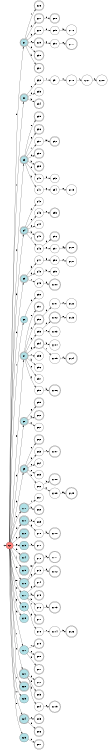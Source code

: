 digraph APTAALF {
__start0 [style = invis, shape = none, label = "", width = 0, height = 0];

rankdir=LR;
size="8,5";

s0 [style="filled", color="black", fillcolor="#ff817b" shape="circle", label="q0"];
s1 [style="rounded,filled", color="black", fillcolor="powderblue" shape="doublecircle", label="q1"];
s2 [style="rounded,filled", color="black", fillcolor="powderblue" shape="doublecircle", label="q2"];
s3 [style="rounded,filled", color="black", fillcolor="powderblue" shape="doublecircle", label="q3"];
s4 [style="rounded,filled", color="black", fillcolor="powderblue" shape="doublecircle", label="q4"];
s5 [style="rounded,filled", color="black", fillcolor="powderblue" shape="doublecircle", label="q5"];
s6 [style="filled", color="black", fillcolor="powderblue" shape="circle", label="q6"];
s7 [style="rounded,filled", color="black", fillcolor="powderblue" shape="doublecircle", label="q7"];
s8 [style="rounded,filled", color="black", fillcolor="powderblue" shape="doublecircle", label="q8"];
s9 [style="rounded,filled", color="black", fillcolor="powderblue" shape="doublecircle", label="q9"];
s10 [style="rounded,filled", color="black", fillcolor="powderblue" shape="doublecircle", label="q10"];
s11 [style="rounded,filled", color="black", fillcolor="powderblue" shape="doublecircle", label="q11"];
s12 [style="rounded,filled", color="black", fillcolor="powderblue" shape="doublecircle", label="q12"];
s13 [style="filled", color="black", fillcolor="powderblue" shape="circle", label="q13"];
s14 [style="rounded,filled", color="black", fillcolor="powderblue" shape="doublecircle", label="q14"];
s15 [style="rounded,filled", color="black", fillcolor="powderblue" shape="doublecircle", label="q15"];
s16 [style="rounded,filled", color="black", fillcolor="powderblue" shape="doublecircle", label="q16"];
s17 [style="filled", color="black", fillcolor="powderblue" shape="circle", label="q17"];
s18 [style="filled", color="black", fillcolor="powderblue" shape="circle", label="q18"];
s19 [style="filled", color="black", fillcolor="powderblue" shape="circle", label="q19"];
s20 [style="filled", color="black", fillcolor="powderblue" shape="circle", label="q20"];
s21 [style="rounded,filled", color="black", fillcolor="powderblue" shape="doublecircle", label="q21"];
s22 [style="rounded,filled", color="black", fillcolor="powderblue" shape="doublecircle", label="q22"];
s23 [style="filled", color="black", fillcolor="powderblue" shape="circle", label="q23"];
s24 [style="rounded,filled", color="black", fillcolor="powderblue" shape="doublecircle", label="q24"];
s25 [style="filled", color="black", fillcolor="powderblue" shape="circle", label="q25"];
s26 [style="rounded,filled", color="black", fillcolor="white" shape="doublecircle", label="q26"];
s27 [style="rounded,filled", color="black", fillcolor="white" shape="doublecircle", label="q27"];
s28 [style="filled", color="black", fillcolor="white" shape="circle", label="q28"];
s29 [style="rounded,filled", color="black", fillcolor="white" shape="doublecircle", label="q29"];
s30 [style="rounded,filled", color="black", fillcolor="white" shape="doublecircle", label="q30"];
s31 [style="rounded,filled", color="black", fillcolor="white" shape="doublecircle", label="q31"];
s32 [style="filled", color="black", fillcolor="white" shape="circle", label="q32"];
s33 [style="filled", color="black", fillcolor="white" shape="circle", label="q33"];
s34 [style="rounded,filled", color="black", fillcolor="white" shape="doublecircle", label="q34"];
s35 [style="rounded,filled", color="black", fillcolor="white" shape="doublecircle", label="q35"];
s36 [style="rounded,filled", color="black", fillcolor="white" shape="doublecircle", label="q36"];
s37 [style="filled", color="black", fillcolor="white" shape="circle", label="q37"];
s38 [style="rounded,filled", color="black", fillcolor="white" shape="doublecircle", label="q38"];
s39 [style="rounded,filled", color="black", fillcolor="white" shape="doublecircle", label="q39"];
s40 [style="filled", color="black", fillcolor="white" shape="circle", label="q40"];
s41 [style="filled", color="black", fillcolor="white" shape="circle", label="q41"];
s42 [style="filled", color="black", fillcolor="white" shape="circle", label="q42"];
s43 [style="filled", color="black", fillcolor="white" shape="circle", label="q43"];
s44 [style="filled", color="black", fillcolor="white" shape="circle", label="q44"];
s45 [style="rounded,filled", color="black", fillcolor="white" shape="doublecircle", label="q45"];
s46 [style="filled", color="black", fillcolor="white" shape="circle", label="q46"];
s47 [style="filled", color="black", fillcolor="white" shape="circle", label="q47"];
s48 [style="filled", color="black", fillcolor="white" shape="circle", label="q48"];
s49 [style="filled", color="black", fillcolor="white" shape="circle", label="q49"];
s50 [style="filled", color="black", fillcolor="white" shape="circle", label="q50"];
s51 [style="rounded,filled", color="black", fillcolor="white" shape="doublecircle", label="q51"];
s52 [style="rounded,filled", color="black", fillcolor="white" shape="doublecircle", label="q52"];
s53 [style="filled", color="black", fillcolor="white" shape="circle", label="q53"];
s54 [style="rounded,filled", color="black", fillcolor="white" shape="doublecircle", label="q54"];
s55 [style="filled", color="black", fillcolor="white" shape="circle", label="q55"];
s56 [style="filled", color="black", fillcolor="white" shape="circle", label="q56"];
s57 [style="filled", color="black", fillcolor="white" shape="circle", label="q57"];
s58 [style="filled", color="black", fillcolor="white" shape="circle", label="q58"];
s59 [style="rounded,filled", color="black", fillcolor="white" shape="doublecircle", label="q59"];
s60 [style="rounded,filled", color="black", fillcolor="white" shape="doublecircle", label="q60"];
s61 [style="filled", color="black", fillcolor="white" shape="circle", label="q61"];
s62 [style="rounded,filled", color="black", fillcolor="white" shape="doublecircle", label="q62"];
s63 [style="filled", color="black", fillcolor="white" shape="circle", label="q63"];
s64 [style="filled", color="black", fillcolor="white" shape="circle", label="q64"];
s65 [style="filled", color="black", fillcolor="white" shape="circle", label="q65"];
s66 [style="filled", color="black", fillcolor="white" shape="circle", label="q66"];
s67 [style="filled", color="black", fillcolor="white" shape="circle", label="q67"];
s68 [style="rounded,filled", color="black", fillcolor="white" shape="doublecircle", label="q68"];
s69 [style="filled", color="black", fillcolor="white" shape="circle", label="q69"];
s70 [style="filled", color="black", fillcolor="white" shape="circle", label="q70"];
s71 [style="rounded,filled", color="black", fillcolor="white" shape="doublecircle", label="q71"];
s72 [style="rounded,filled", color="black", fillcolor="white" shape="doublecircle", label="q72"];
s73 [style="filled", color="black", fillcolor="white" shape="circle", label="q73"];
s74 [style="rounded,filled", color="black", fillcolor="white" shape="doublecircle", label="q74"];
s75 [style="rounded,filled", color="black", fillcolor="white" shape="doublecircle", label="q75"];
s76 [style="filled", color="black", fillcolor="white" shape="circle", label="q76"];
s77 [style="rounded,filled", color="black", fillcolor="white" shape="doublecircle", label="q77"];
s78 [style="filled", color="black", fillcolor="white" shape="circle", label="q78"];
s79 [style="rounded,filled", color="black", fillcolor="white" shape="doublecircle", label="q79"];
s80 [style="rounded,filled", color="black", fillcolor="white" shape="doublecircle", label="q80"];
s81 [style="rounded,filled", color="black", fillcolor="white" shape="doublecircle", label="q81"];
s82 [style="rounded,filled", color="black", fillcolor="white" shape="doublecircle", label="q82"];
s83 [style="rounded,filled", color="black", fillcolor="white" shape="doublecircle", label="q83"];
s84 [style="filled", color="black", fillcolor="white" shape="circle", label="q84"];
s85 [style="rounded,filled", color="black", fillcolor="white" shape="doublecircle", label="q85"];
s86 [style="rounded,filled", color="black", fillcolor="white" shape="doublecircle", label="q86"];
s87 [style="rounded,filled", color="black", fillcolor="white" shape="doublecircle", label="q87"];
s88 [style="rounded,filled", color="black", fillcolor="white" shape="doublecircle", label="q88"];
s89 [style="filled", color="black", fillcolor="white" shape="circle", label="q89"];
s90 [style="filled", color="black", fillcolor="white" shape="circle", label="q90"];
s91 [style="filled", color="black", fillcolor="white" shape="circle", label="q91"];
s92 [style="rounded,filled", color="black", fillcolor="white" shape="doublecircle", label="q92"];
s93 [style="filled", color="black", fillcolor="white" shape="circle", label="q93"];
s94 [style="filled", color="black", fillcolor="white" shape="circle", label="q94"];
s95 [style="rounded,filled", color="black", fillcolor="white" shape="doublecircle", label="q95"];
s96 [style="rounded,filled", color="black", fillcolor="white" shape="doublecircle", label="q96"];
s97 [style="filled", color="black", fillcolor="white" shape="circle", label="q97"];
s98 [style="filled", color="black", fillcolor="white" shape="circle", label="q98"];
s99 [style="filled", color="black", fillcolor="white" shape="circle", label="q99"];
s100 [style="rounded,filled", color="black", fillcolor="white" shape="doublecircle", label="q100"];
s101 [style="filled", color="black", fillcolor="white" shape="circle", label="q101"];
s102 [style="rounded,filled", color="black", fillcolor="white" shape="doublecircle", label="q102"];
s103 [style="filled", color="black", fillcolor="white" shape="circle", label="q103"];
s104 [style="filled", color="black", fillcolor="white" shape="circle", label="q104"];
s105 [style="filled", color="black", fillcolor="white" shape="circle", label="q105"];
s106 [style="rounded,filled", color="black", fillcolor="white" shape="doublecircle", label="q106"];
s107 [style="rounded,filled", color="black", fillcolor="white" shape="doublecircle", label="q107"];
s108 [style="rounded,filled", color="black", fillcolor="white" shape="doublecircle", label="q108"];
s109 [style="filled", color="black", fillcolor="white" shape="circle", label="q109"];
s110 [style="rounded,filled", color="black", fillcolor="white" shape="doublecircle", label="q110"];
s111 [style="rounded,filled", color="black", fillcolor="white" shape="doublecircle", label="q111"];
s112 [style="rounded,filled", color="black", fillcolor="white" shape="doublecircle", label="q112"];
s113 [style="rounded,filled", color="black", fillcolor="white" shape="doublecircle", label="q113"];
s114 [style="filled", color="black", fillcolor="white" shape="circle", label="q114"];
s115 [style="rounded,filled", color="black", fillcolor="white" shape="doublecircle", label="q115"];
s116 [style="filled", color="black", fillcolor="white" shape="circle", label="q116"];
s117 [style="rounded,filled", color="black", fillcolor="white" shape="doublecircle", label="q117"];
s118 [style="filled", color="black", fillcolor="white" shape="circle", label="q118"];
s119 [style="filled", color="black", fillcolor="white" shape="circle", label="q119"];
s120 [style="rounded,filled", color="black", fillcolor="white" shape="doublecircle", label="q120"];
s121 [style="filled", color="black", fillcolor="white" shape="circle", label="q121"];
s122 [style="filled", color="black", fillcolor="white" shape="circle", label="q122"];
s123 [style="filled", color="black", fillcolor="white" shape="circle", label="q123"];
s124 [style="rounded,filled", color="black", fillcolor="white" shape="doublecircle", label="q124"];
s125 [style="rounded,filled", color="black", fillcolor="white" shape="doublecircle", label="q125"];
s126 [style="rounded,filled", color="black", fillcolor="white" shape="doublecircle", label="q126"];
s127 [style="filled", color="black", fillcolor="white" shape="circle", label="q127"];
s128 [style="filled", color="black", fillcolor="white" shape="circle", label="q128"];
subgraph cluster_main { 
	graph [pad=".75", ranksep="0.15", nodesep="0.15"];
	 style=invis; 
	__start0 -> s0 [penwidth=2];
}
s0 -> s1 [label="0"];
s0 -> s2 [label="1"];
s0 -> s3 [label="2"];
s0 -> s4 [label="3"];
s0 -> s5 [label="6"];
s0 -> s6 [label="7"];
s0 -> s7 [label="8"];
s0 -> s8 [label="9"];
s0 -> s9 [label="b"];
s0 -> s10 [label="c"];
s0 -> s11 [label="d"];
s0 -> s12 [label="e"];
s0 -> s13 [label="g"];
s0 -> s14 [label="h"];
s0 -> s15 [label="j"];
s0 -> s16 [label="k"];
s0 -> s17 [label="m"];
s0 -> s18 [label="n"];
s0 -> s19 [label="p"];
s0 -> s20 [label="q"];
s0 -> s21 [label="r"];
s0 -> s22 [label="s"];
s0 -> s23 [label="v"];
s0 -> s24 [label="w"];
s0 -> s25 [label="x"];
s1 -> s26 [label="1"];
s1 -> s27 [label="2"];
s1 -> s28 [label="3"];
s1 -> s29 [label="6"];
s1 -> s30 [label="8"];
s1 -> s31 [label="k"];
s2 -> s32 [label="0"];
s2 -> s33 [label="8"];
s2 -> s34 [label="b"];
s3 -> s35 [label="0"];
s3 -> s36 [label="6"];
s3 -> s37 [label="7"];
s3 -> s38 [label="8"];
s3 -> s39 [label="b"];
s3 -> s40 [label="d"];
s3 -> s41 [label="k"];
s4 -> s42 [label="2"];
s4 -> s43 [label="6"];
s4 -> s44 [label="8"];
s4 -> s45 [label="k"];
s4 -> s46 [label="r"];
s5 -> s47 [label="3"];
s5 -> s48 [label="d"];
s5 -> s49 [label="r"];
s6 -> s50 [label="6"];
s7 -> s51 [label="0"];
s7 -> s52 [label="2"];
s7 -> s53 [label="3"];
s7 -> s54 [label="6"];
s7 -> s55 [label="7"];
s7 -> s56 [label="b"];
s7 -> s57 [label="e"];
s7 -> s58 [label="p"];
s8 -> s59 [label="6"];
s8 -> s60 [label="b"];
s8 -> s61 [label="n"];
s9 -> s62 [label="0"];
s9 -> s63 [label="3"];
s9 -> s64 [label="8"];
s9 -> s65 [label="e"];
s9 -> s66 [label="k"];
s10 -> s67 [label="1"];
s10 -> s68 [label="b"];
s11 -> s69 [label="3"];
s11 -> s70 [label="q"];
s13 -> s71 [label="3"];
s16 -> s72 [label="m"];
s16 -> s73 [label="q"];
s17 -> s74 [label="8"];
s17 -> s75 [label="b"];
s17 -> s76 [label="k"];
s17 -> s77 [label="r"];
s18 -> s78 [label="q"];
s20 -> s79 [label="7"];
s20 -> s80 [label="8"];
s20 -> s81 [label="9"];
s21 -> s82 [label="6"];
s21 -> s83 [label="9"];
s21 -> s84 [label="d"];
s24 -> s85 [label="2"];
s24 -> s86 [label="8"];
s25 -> s87 [label="9"];
s27 -> s88 [label="0"];
s28 -> s89 [label="d"];
s29 -> s90 [label="q"];
s32 -> s91 [label="1"];
s37 -> s92 [label="m"];
s40 -> s93 [label="9"];
s41 -> s94 [label="q"];
s43 -> s95 [label="0"];
s46 -> s96 [label="6"];
s46 -> s97 [label="q"];
s47 -> s98 [label="6"];
s48 -> s99 [label="k"];
s49 -> s100 [label="d"];
s52 -> s101 [label="6"];
s53 -> s102 [label="2"];
s53 -> s103 [label="8"];
s54 -> s104 [label="3"];
s54 -> s105 [label="r"];
s58 -> s106 [label="k"];
s63 -> s107 [label="r"];
s66 -> s108 [label="3"];
s66 -> s109 [label="n"];
s70 -> s110 [label="b"];
s72 -> s111 [label="b"];
s73 -> s112 [label="d"];
s76 -> s113 [label="f"];
s78 -> s114 [label="r"];
s84 -> s115 [label="8"];
s89 -> s116 [label="3"];
s90 -> s117 [label="8"];
s91 -> s118 [label="0"];
s94 -> s119 [label="8"];
s97 -> s120 [label="6"];
s98 -> s121 [label="2"];
s101 -> s122 [label="2"];
s102 -> s123 [label="8"];
s105 -> s124 [label="2"];
s109 -> s125 [label="m"];
s114 -> s126 [label="9"];
s118 -> s127 [label="1"];
s127 -> s128 [label="0"];

}